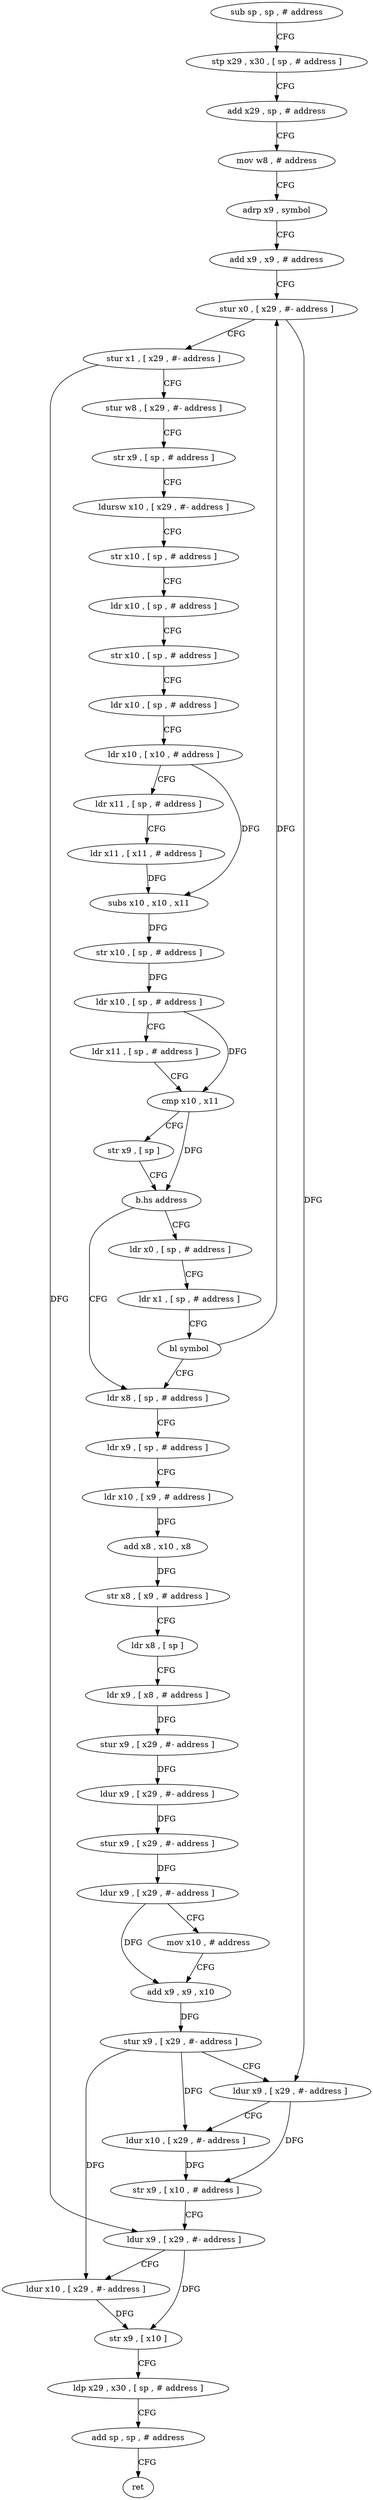 digraph "func" {
"4230152" [label = "sub sp , sp , # address" ]
"4230156" [label = "stp x29 , x30 , [ sp , # address ]" ]
"4230160" [label = "add x29 , sp , # address" ]
"4230164" [label = "mov w8 , # address" ]
"4230168" [label = "adrp x9 , symbol" ]
"4230172" [label = "add x9 , x9 , # address" ]
"4230176" [label = "stur x0 , [ x29 , #- address ]" ]
"4230180" [label = "stur x1 , [ x29 , #- address ]" ]
"4230184" [label = "stur w8 , [ x29 , #- address ]" ]
"4230188" [label = "str x9 , [ sp , # address ]" ]
"4230192" [label = "ldursw x10 , [ x29 , #- address ]" ]
"4230196" [label = "str x10 , [ sp , # address ]" ]
"4230200" [label = "ldr x10 , [ sp , # address ]" ]
"4230204" [label = "str x10 , [ sp , # address ]" ]
"4230208" [label = "ldr x10 , [ sp , # address ]" ]
"4230212" [label = "ldr x10 , [ x10 , # address ]" ]
"4230216" [label = "ldr x11 , [ sp , # address ]" ]
"4230220" [label = "ldr x11 , [ x11 , # address ]" ]
"4230224" [label = "subs x10 , x10 , x11" ]
"4230228" [label = "str x10 , [ sp , # address ]" ]
"4230232" [label = "ldr x10 , [ sp , # address ]" ]
"4230236" [label = "ldr x11 , [ sp , # address ]" ]
"4230240" [label = "cmp x10 , x11" ]
"4230244" [label = "str x9 , [ sp ]" ]
"4230248" [label = "b.hs address" ]
"4230264" [label = "ldr x8 , [ sp , # address ]" ]
"4230252" [label = "ldr x0 , [ sp , # address ]" ]
"4230268" [label = "ldr x9 , [ sp , # address ]" ]
"4230272" [label = "ldr x10 , [ x9 , # address ]" ]
"4230276" [label = "add x8 , x10 , x8" ]
"4230280" [label = "str x8 , [ x9 , # address ]" ]
"4230284" [label = "ldr x8 , [ sp ]" ]
"4230288" [label = "ldr x9 , [ x8 , # address ]" ]
"4230292" [label = "stur x9 , [ x29 , #- address ]" ]
"4230296" [label = "ldur x9 , [ x29 , #- address ]" ]
"4230300" [label = "stur x9 , [ x29 , #- address ]" ]
"4230304" [label = "ldur x9 , [ x29 , #- address ]" ]
"4230308" [label = "mov x10 , # address" ]
"4230312" [label = "add x9 , x9 , x10" ]
"4230316" [label = "stur x9 , [ x29 , #- address ]" ]
"4230320" [label = "ldur x9 , [ x29 , #- address ]" ]
"4230324" [label = "ldur x10 , [ x29 , #- address ]" ]
"4230328" [label = "str x9 , [ x10 , # address ]" ]
"4230332" [label = "ldur x9 , [ x29 , #- address ]" ]
"4230336" [label = "ldur x10 , [ x29 , #- address ]" ]
"4230340" [label = "str x9 , [ x10 ]" ]
"4230344" [label = "ldp x29 , x30 , [ sp , # address ]" ]
"4230348" [label = "add sp , sp , # address" ]
"4230352" [label = "ret" ]
"4230256" [label = "ldr x1 , [ sp , # address ]" ]
"4230260" [label = "bl symbol" ]
"4230152" -> "4230156" [ label = "CFG" ]
"4230156" -> "4230160" [ label = "CFG" ]
"4230160" -> "4230164" [ label = "CFG" ]
"4230164" -> "4230168" [ label = "CFG" ]
"4230168" -> "4230172" [ label = "CFG" ]
"4230172" -> "4230176" [ label = "CFG" ]
"4230176" -> "4230180" [ label = "CFG" ]
"4230176" -> "4230320" [ label = "DFG" ]
"4230180" -> "4230184" [ label = "CFG" ]
"4230180" -> "4230332" [ label = "DFG" ]
"4230184" -> "4230188" [ label = "CFG" ]
"4230188" -> "4230192" [ label = "CFG" ]
"4230192" -> "4230196" [ label = "CFG" ]
"4230196" -> "4230200" [ label = "CFG" ]
"4230200" -> "4230204" [ label = "CFG" ]
"4230204" -> "4230208" [ label = "CFG" ]
"4230208" -> "4230212" [ label = "CFG" ]
"4230212" -> "4230216" [ label = "CFG" ]
"4230212" -> "4230224" [ label = "DFG" ]
"4230216" -> "4230220" [ label = "CFG" ]
"4230220" -> "4230224" [ label = "DFG" ]
"4230224" -> "4230228" [ label = "DFG" ]
"4230228" -> "4230232" [ label = "DFG" ]
"4230232" -> "4230236" [ label = "CFG" ]
"4230232" -> "4230240" [ label = "DFG" ]
"4230236" -> "4230240" [ label = "CFG" ]
"4230240" -> "4230244" [ label = "CFG" ]
"4230240" -> "4230248" [ label = "DFG" ]
"4230244" -> "4230248" [ label = "CFG" ]
"4230248" -> "4230264" [ label = "CFG" ]
"4230248" -> "4230252" [ label = "CFG" ]
"4230264" -> "4230268" [ label = "CFG" ]
"4230252" -> "4230256" [ label = "CFG" ]
"4230268" -> "4230272" [ label = "CFG" ]
"4230272" -> "4230276" [ label = "DFG" ]
"4230276" -> "4230280" [ label = "DFG" ]
"4230280" -> "4230284" [ label = "CFG" ]
"4230284" -> "4230288" [ label = "CFG" ]
"4230288" -> "4230292" [ label = "DFG" ]
"4230292" -> "4230296" [ label = "DFG" ]
"4230296" -> "4230300" [ label = "DFG" ]
"4230300" -> "4230304" [ label = "DFG" ]
"4230304" -> "4230308" [ label = "CFG" ]
"4230304" -> "4230312" [ label = "DFG" ]
"4230308" -> "4230312" [ label = "CFG" ]
"4230312" -> "4230316" [ label = "DFG" ]
"4230316" -> "4230320" [ label = "CFG" ]
"4230316" -> "4230324" [ label = "DFG" ]
"4230316" -> "4230336" [ label = "DFG" ]
"4230320" -> "4230324" [ label = "CFG" ]
"4230320" -> "4230328" [ label = "DFG" ]
"4230324" -> "4230328" [ label = "DFG" ]
"4230328" -> "4230332" [ label = "CFG" ]
"4230332" -> "4230336" [ label = "CFG" ]
"4230332" -> "4230340" [ label = "DFG" ]
"4230336" -> "4230340" [ label = "DFG" ]
"4230340" -> "4230344" [ label = "CFG" ]
"4230344" -> "4230348" [ label = "CFG" ]
"4230348" -> "4230352" [ label = "CFG" ]
"4230256" -> "4230260" [ label = "CFG" ]
"4230260" -> "4230264" [ label = "CFG" ]
"4230260" -> "4230176" [ label = "DFG" ]
}
